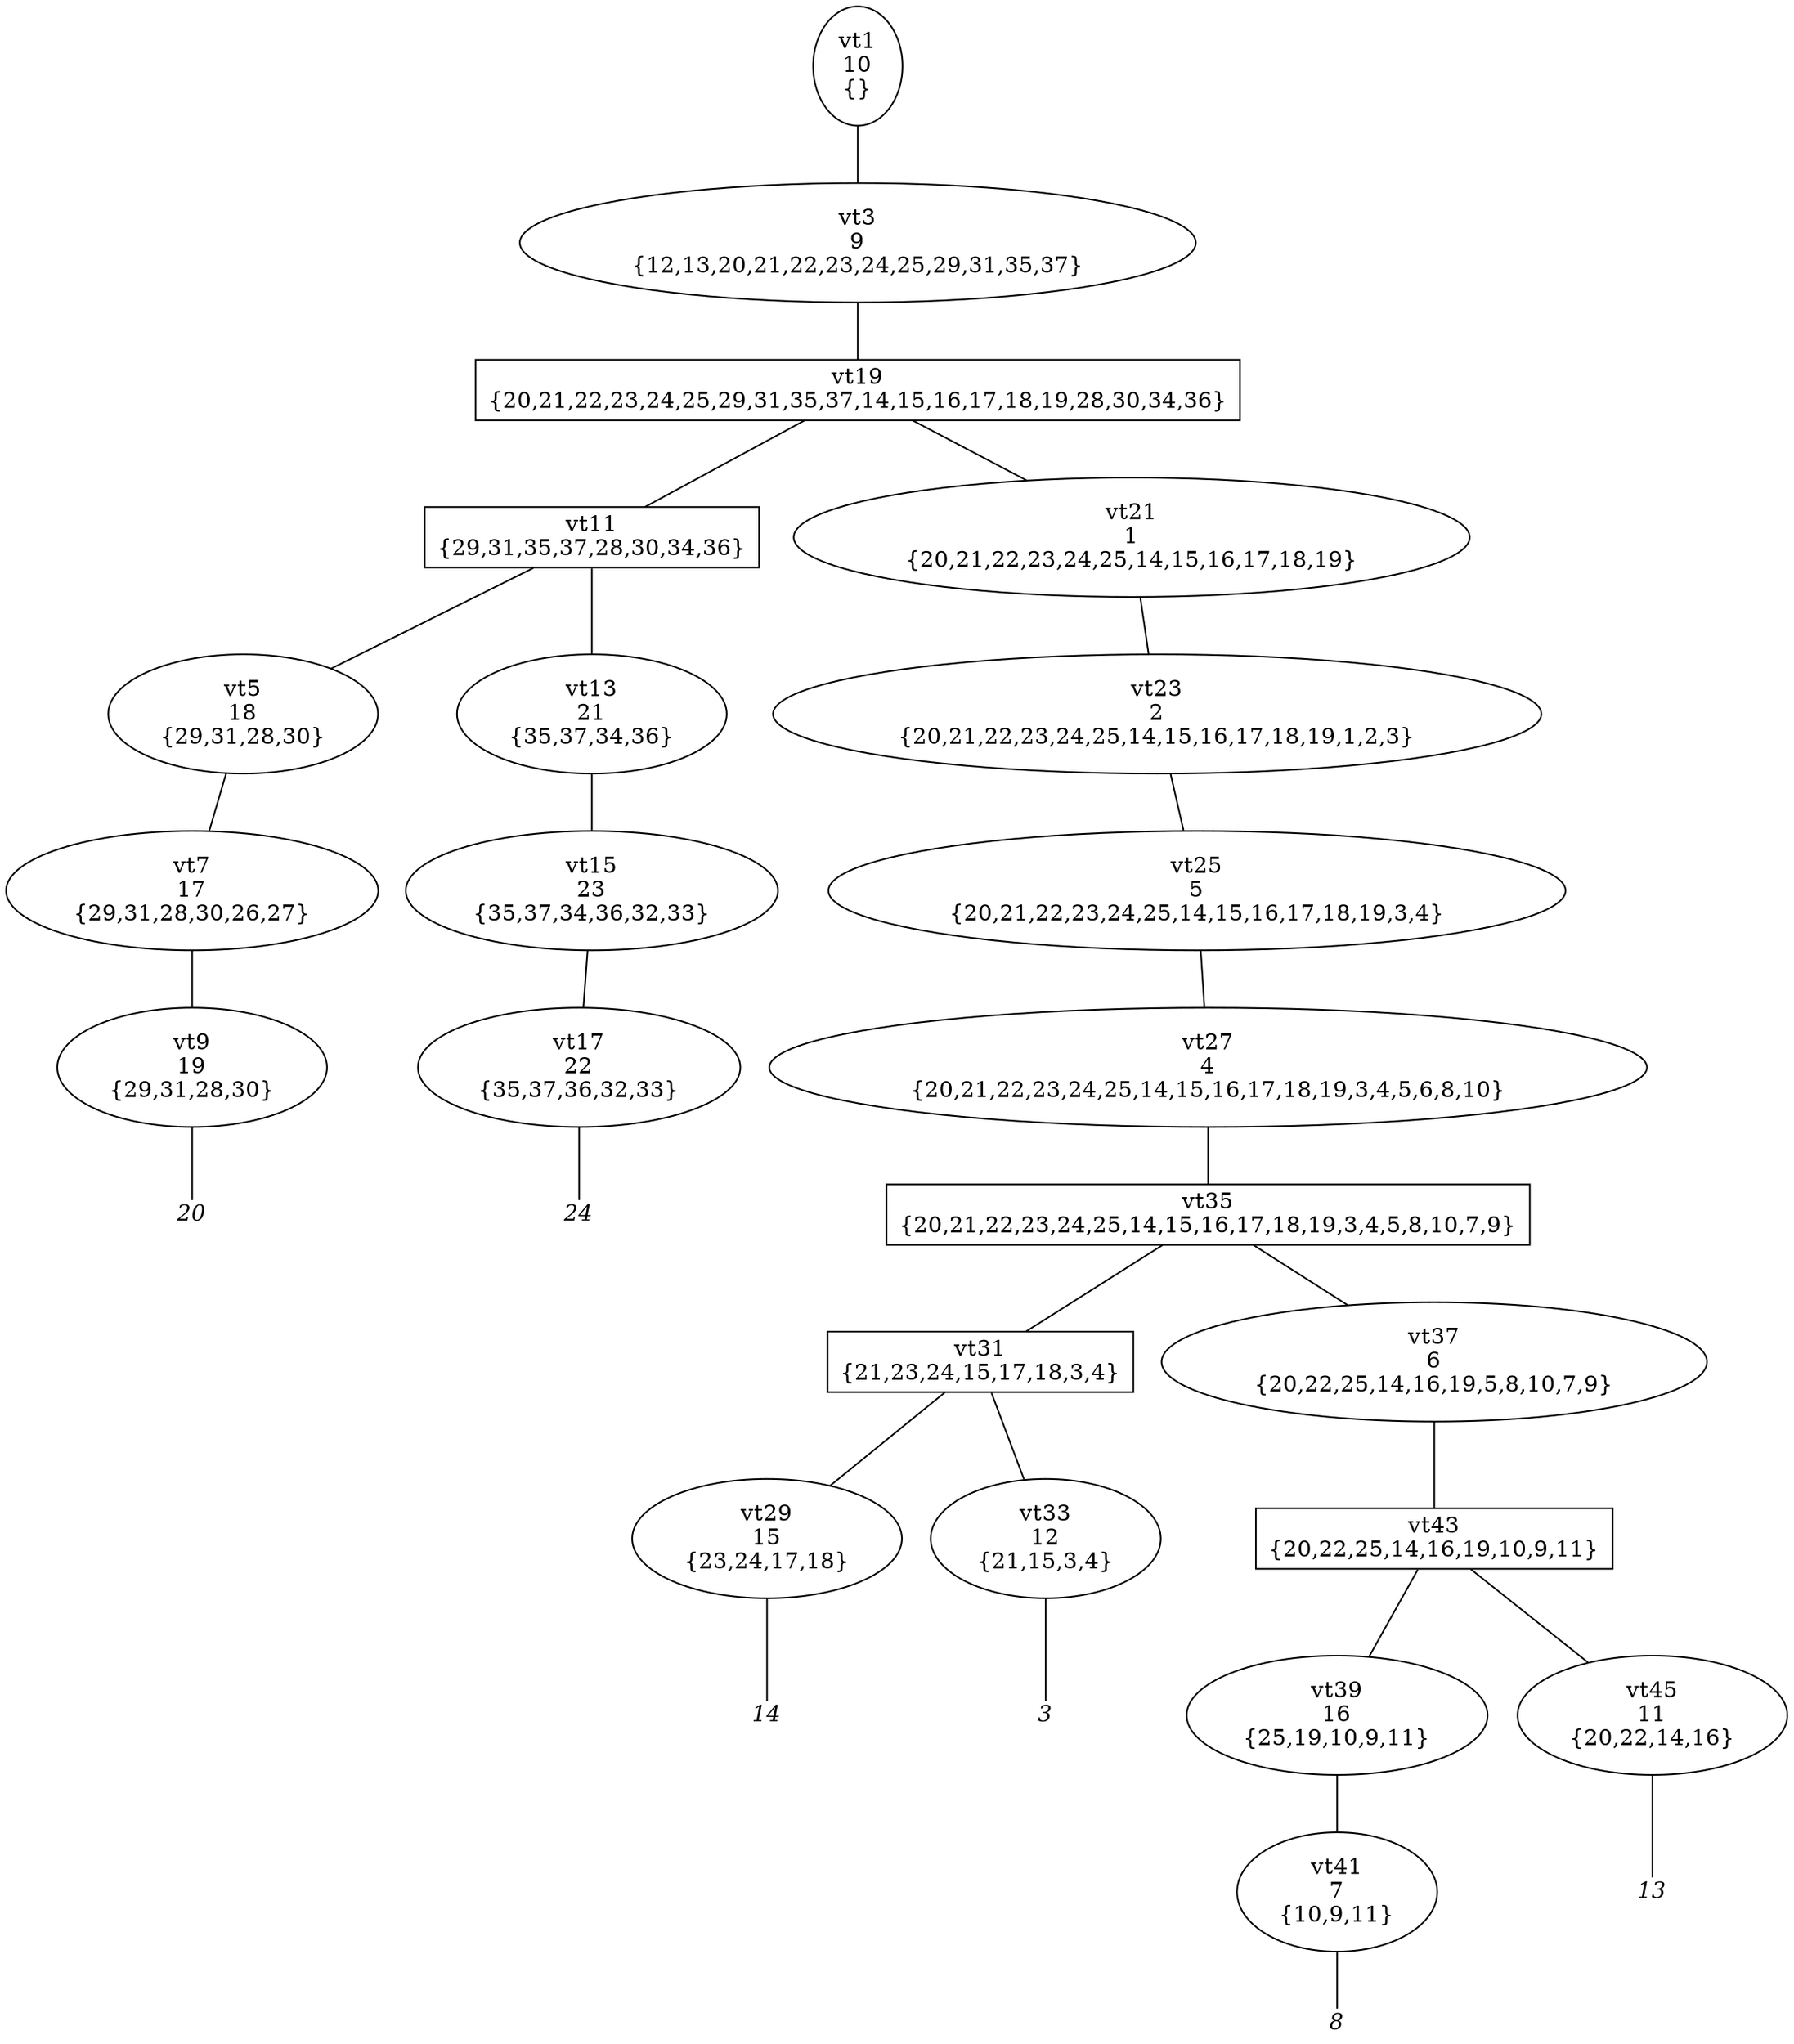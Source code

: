 
digraph vtree {

overlap=false

n1 [label="vt1
10
{}",shape="ellipse"]; 
n3 [label="vt3
9
{12,13,20,21,22,23,24,25,29,31,35,37}",shape="ellipse"]; 
n19 [label="vt19
{20,21,22,23,24,25,29,31,35,37,14,15,16,17,18,19,28,30,34,36}",shape="box"]; 
n11 [label="vt11
{29,31,35,37,28,30,34,36}",shape="box"]; 
n5 [label="vt5
18
{29,31,28,30}",shape="ellipse"]; 
n7 [label="vt7
17
{29,31,28,30,26,27}",shape="ellipse"]; 
n9 [label="vt9
19
{29,31,28,30}",shape="ellipse"]; 
n10 [label="20",fontname="Times-Italic",fontsize=14,shape=plaintext,fixedsize=true,width=.25,height=.25]; 
n13 [label="vt13
21
{35,37,34,36}",shape="ellipse"]; 
n15 [label="vt15
23
{35,37,34,36,32,33}",shape="ellipse"]; 
n17 [label="vt17
22
{35,37,36,32,33}",shape="ellipse"]; 
n18 [label="24",fontname="Times-Italic",fontsize=14,shape=plaintext,fixedsize=true,width=.25,height=.25]; 
n21 [label="vt21
1
{20,21,22,23,24,25,14,15,16,17,18,19}",shape="ellipse"]; 
n23 [label="vt23
2
{20,21,22,23,24,25,14,15,16,17,18,19,1,2,3}",shape="ellipse"]; 
n25 [label="vt25
5
{20,21,22,23,24,25,14,15,16,17,18,19,3,4}",shape="ellipse"]; 
n27 [label="vt27
4
{20,21,22,23,24,25,14,15,16,17,18,19,3,4,5,6,8,10}",shape="ellipse"]; 
n35 [label="vt35
{20,21,22,23,24,25,14,15,16,17,18,19,3,4,5,8,10,7,9}",shape="box"]; 
n31 [label="vt31
{21,23,24,15,17,18,3,4}",shape="box"]; 
n29 [label="vt29
15
{23,24,17,18}",shape="ellipse"]; 
n30 [label="14",fontname="Times-Italic",fontsize=14,shape=plaintext,fixedsize=true,width=.25,height=.25]; 
n33 [label="vt33
12
{21,15,3,4}",shape="ellipse"]; 
n34 [label="3",fontname="Times-Italic",fontsize=14,shape=plaintext,fixedsize=true,width=.25,height=.25]; 
n37 [label="vt37
6
{20,22,25,14,16,19,5,8,10,7,9}",shape="ellipse"]; 
n43 [label="vt43
{20,22,25,14,16,19,10,9,11}",shape="box"]; 
n39 [label="vt39
16
{25,19,10,9,11}",shape="ellipse"]; 
n41 [label="vt41
7
{10,9,11}",shape="ellipse"]; 
n42 [label="8",fontname="Times-Italic",fontsize=14,shape=plaintext,fixedsize=true,width=.25,height=.25]; 
n45 [label="vt45
11
{20,22,14,16}",shape="ellipse"]; 
n46 [label="13",fontname="Times-Italic",fontsize=14,shape=plaintext,fixedsize=true,width=.25,height=.25]; 
n1->n3 [arrowhead=none];
n3->n19 [arrowhead=none];
n19->n11 [arrowhead=none];
n11->n5 [arrowhead=none];
n5->n7 [arrowhead=none];
n7->n9 [arrowhead=none];
n9->n10 [arrowhead=none];
n11->n13 [arrowhead=none];
n13->n15 [arrowhead=none];
n15->n17 [arrowhead=none];
n17->n18 [arrowhead=none];
n19->n21 [arrowhead=none];
n21->n23 [arrowhead=none];
n23->n25 [arrowhead=none];
n25->n27 [arrowhead=none];
n27->n35 [arrowhead=none];
n35->n31 [arrowhead=none];
n31->n29 [arrowhead=none];
n29->n30 [arrowhead=none];
n31->n33 [arrowhead=none];
n33->n34 [arrowhead=none];
n35->n37 [arrowhead=none];
n37->n43 [arrowhead=none];
n43->n39 [arrowhead=none];
n39->n41 [arrowhead=none];
n41->n42 [arrowhead=none];
n43->n45 [arrowhead=none];
n45->n46 [arrowhead=none];


}